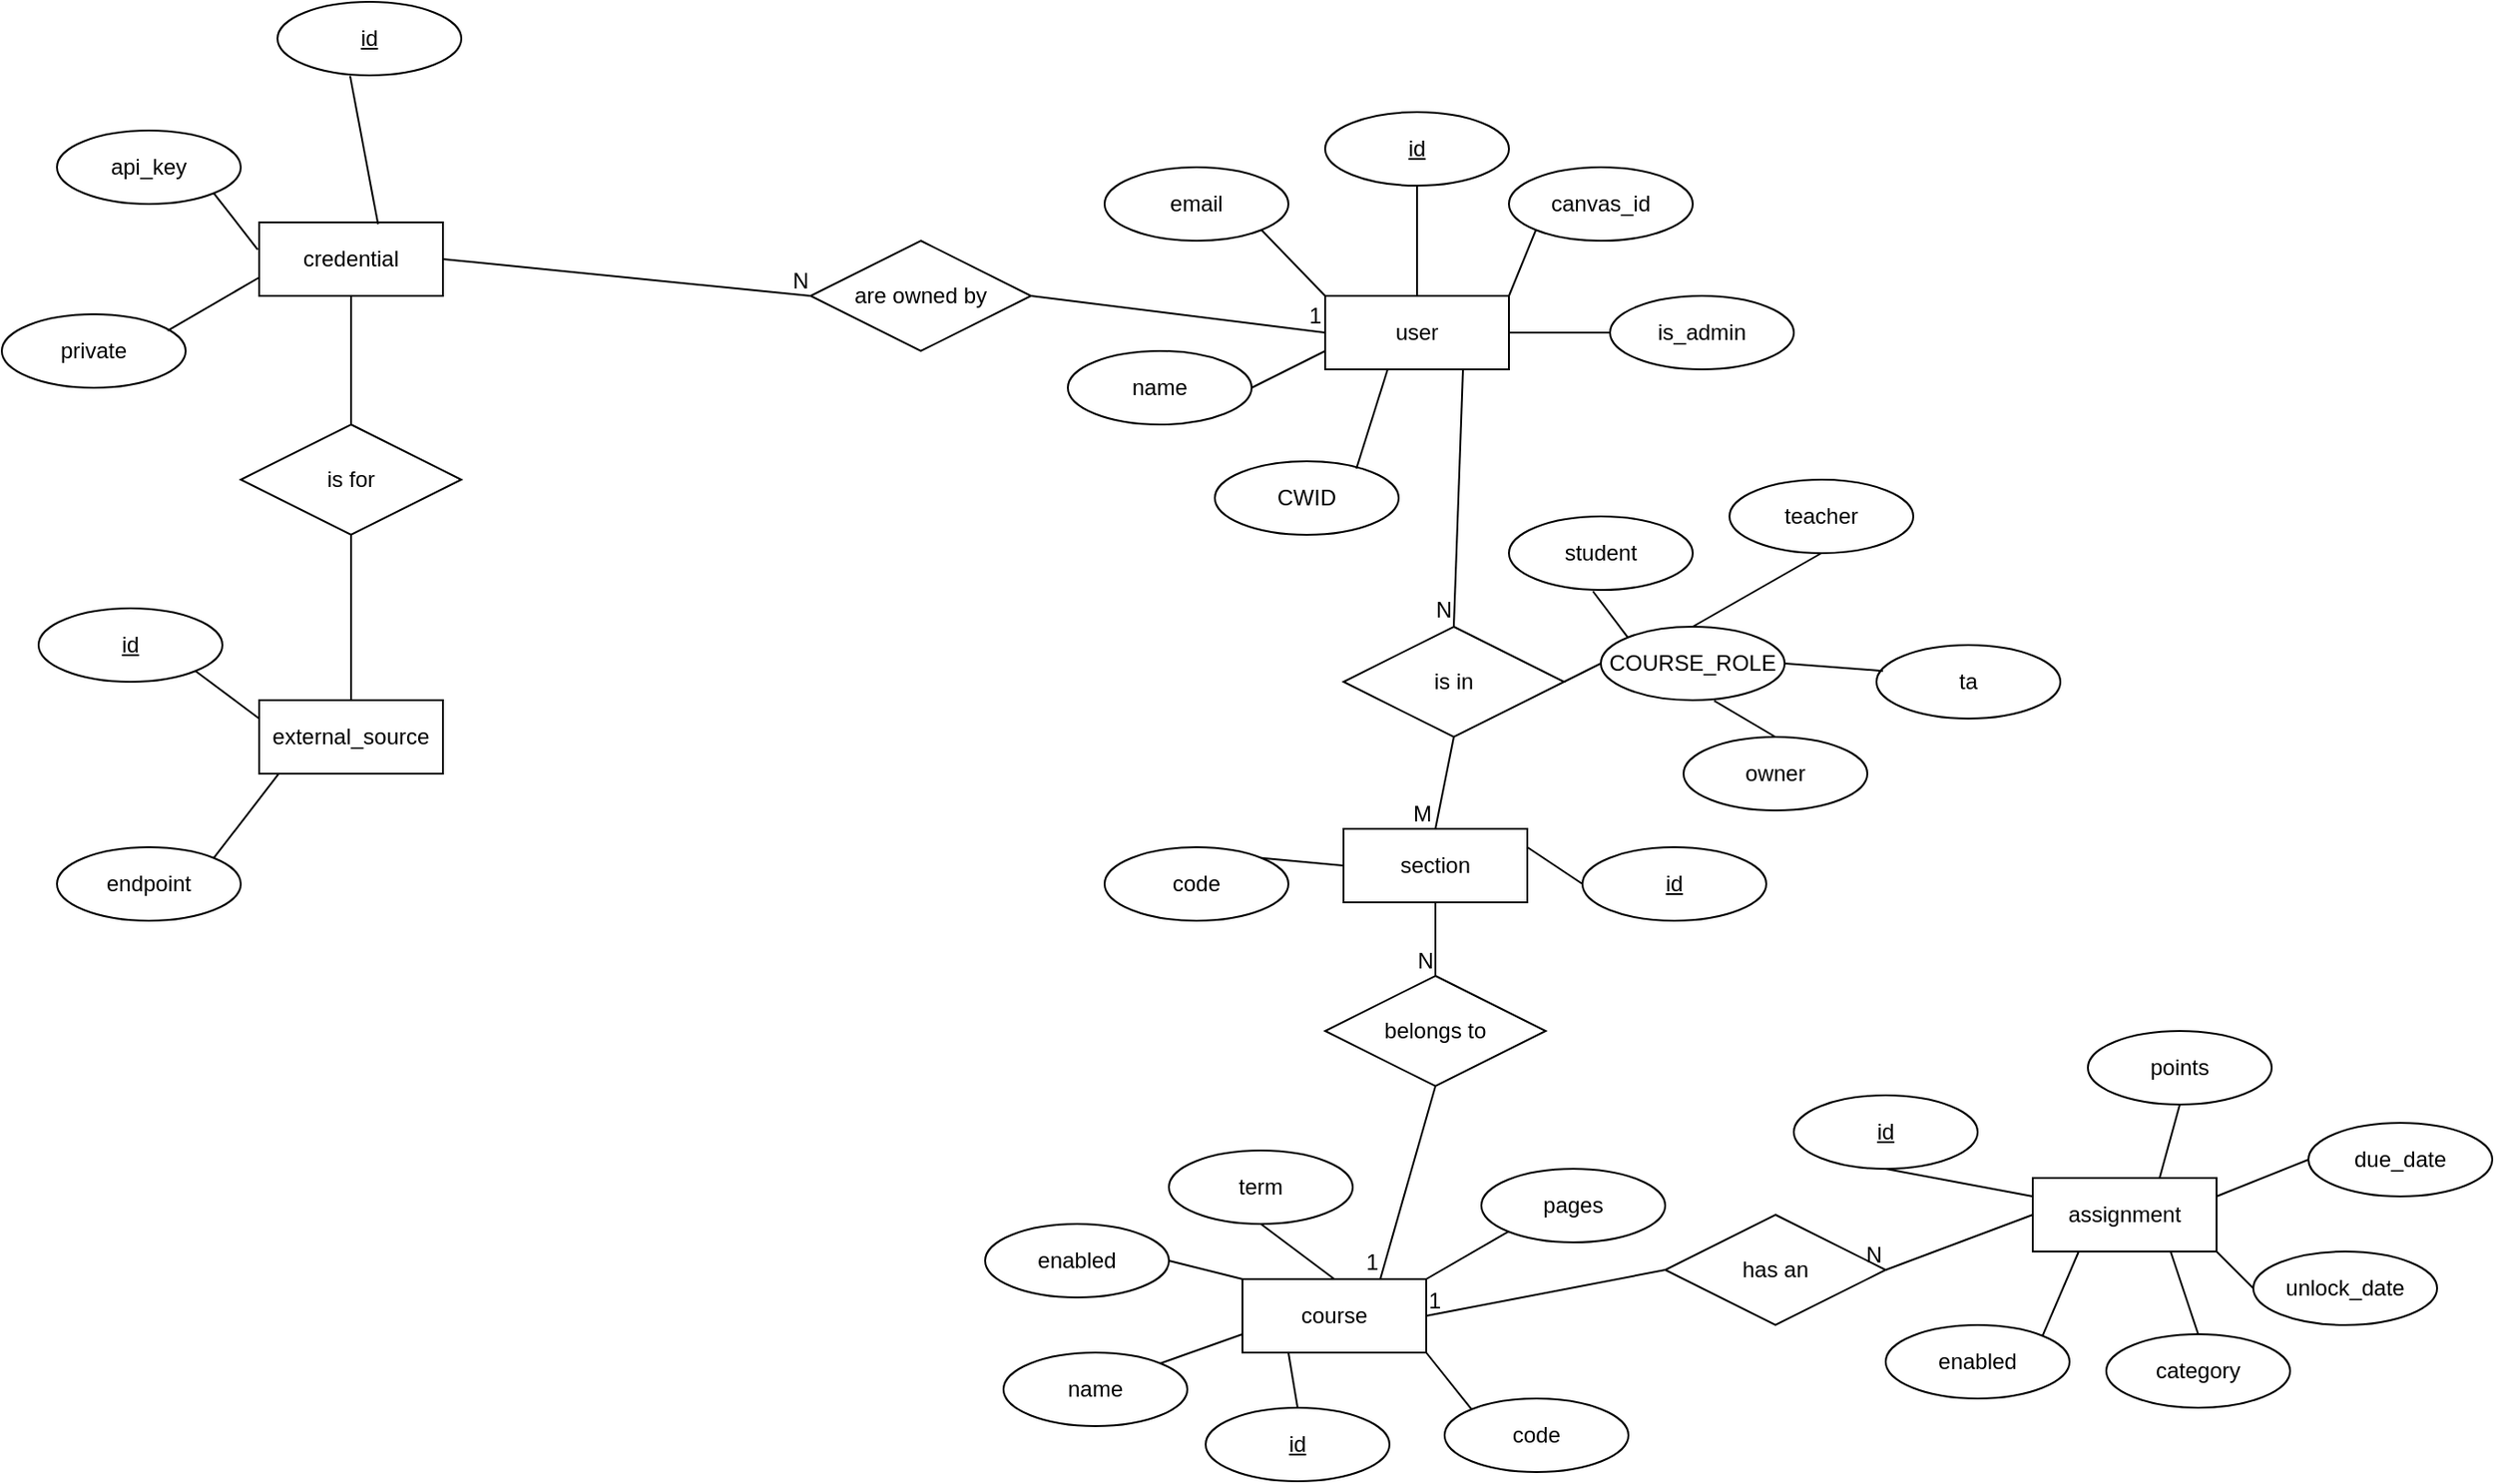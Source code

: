 <mxfile version="26.0.4">
  <diagram id="eYFpVm83hQ1R_b9BKTG2" name="Page-1">
    <mxGraphModel dx="2335" dy="1099" grid="1" gridSize="10" guides="1" tooltips="1" connect="1" arrows="1" fold="1" page="1" pageScale="1" pageWidth="850" pageHeight="1100" math="0" shadow="0">
      <root>
        <mxCell id="0" />
        <mxCell id="1" parent="0" />
        <mxCell id="EEztHnAxB3r4Z0KQlgTi-1" value="user" style="whiteSpace=wrap;html=1;align=center;" parent="1" vertex="1">
          <mxGeometry x="640" y="260" width="100" height="40" as="geometry" />
        </mxCell>
        <mxCell id="EEztHnAxB3r4Z0KQlgTi-2" value="email" style="ellipse;whiteSpace=wrap;html=1;align=center;" parent="1" vertex="1">
          <mxGeometry x="520" y="190" width="100" height="40" as="geometry" />
        </mxCell>
        <mxCell id="EEztHnAxB3r4Z0KQlgTi-3" value="name" style="ellipse;whiteSpace=wrap;html=1;align=center;" parent="1" vertex="1">
          <mxGeometry x="500" y="290" width="100" height="40" as="geometry" />
        </mxCell>
        <mxCell id="EEztHnAxB3r4Z0KQlgTi-4" value="CWID" style="ellipse;whiteSpace=wrap;html=1;align=center;" parent="1" vertex="1">
          <mxGeometry x="580" y="350" width="100" height="40" as="geometry" />
        </mxCell>
        <mxCell id="EEztHnAxB3r4Z0KQlgTi-5" value="canvas_id" style="ellipse;whiteSpace=wrap;html=1;align=center;" parent="1" vertex="1">
          <mxGeometry x="740" y="190" width="100" height="40" as="geometry" />
        </mxCell>
        <mxCell id="EEztHnAxB3r4Z0KQlgTi-6" value="id" style="ellipse;whiteSpace=wrap;html=1;align=center;fontStyle=4;" parent="1" vertex="1">
          <mxGeometry x="640" y="160" width="100" height="40" as="geometry" />
        </mxCell>
        <mxCell id="EEztHnAxB3r4Z0KQlgTi-9" value="" style="endArrow=none;html=1;rounded=0;exitX=0.5;exitY=0;exitDx=0;exitDy=0;entryX=0.5;entryY=1;entryDx=0;entryDy=0;" parent="1" source="EEztHnAxB3r4Z0KQlgTi-1" target="EEztHnAxB3r4Z0KQlgTi-6" edge="1">
          <mxGeometry relative="1" as="geometry">
            <mxPoint x="750" y="330" as="sourcePoint" />
            <mxPoint x="910" y="330" as="targetPoint" />
          </mxGeometry>
        </mxCell>
        <mxCell id="EEztHnAxB3r4Z0KQlgTi-11" value="" style="endArrow=none;html=1;rounded=0;exitX=1;exitY=1;exitDx=0;exitDy=0;entryX=0;entryY=0;entryDx=0;entryDy=0;" parent="1" source="EEztHnAxB3r4Z0KQlgTi-2" target="EEztHnAxB3r4Z0KQlgTi-1" edge="1">
          <mxGeometry relative="1" as="geometry">
            <mxPoint x="750" y="330" as="sourcePoint" />
            <mxPoint x="910" y="330" as="targetPoint" />
          </mxGeometry>
        </mxCell>
        <mxCell id="EEztHnAxB3r4Z0KQlgTi-12" value="" style="endArrow=none;html=1;rounded=0;exitX=1;exitY=0.5;exitDx=0;exitDy=0;entryX=0;entryY=0.75;entryDx=0;entryDy=0;" parent="1" source="EEztHnAxB3r4Z0KQlgTi-3" target="EEztHnAxB3r4Z0KQlgTi-1" edge="1">
          <mxGeometry relative="1" as="geometry">
            <mxPoint x="750" y="330" as="sourcePoint" />
            <mxPoint x="910" y="330" as="targetPoint" />
          </mxGeometry>
        </mxCell>
        <mxCell id="EEztHnAxB3r4Z0KQlgTi-13" value="" style="endArrow=none;html=1;rounded=0;exitX=0.77;exitY=0.1;exitDx=0;exitDy=0;exitPerimeter=0;entryX=0.34;entryY=1;entryDx=0;entryDy=0;entryPerimeter=0;" parent="1" source="EEztHnAxB3r4Z0KQlgTi-4" target="EEztHnAxB3r4Z0KQlgTi-1" edge="1">
          <mxGeometry relative="1" as="geometry">
            <mxPoint x="750" y="330" as="sourcePoint" />
            <mxPoint x="910" y="330" as="targetPoint" />
          </mxGeometry>
        </mxCell>
        <mxCell id="EEztHnAxB3r4Z0KQlgTi-14" value="" style="endArrow=none;html=1;rounded=0;exitX=1;exitY=0;exitDx=0;exitDy=0;entryX=0;entryY=1;entryDx=0;entryDy=0;" parent="1" source="EEztHnAxB3r4Z0KQlgTi-1" target="EEztHnAxB3r4Z0KQlgTi-5" edge="1">
          <mxGeometry relative="1" as="geometry">
            <mxPoint x="750" y="330" as="sourcePoint" />
            <mxPoint x="910" y="330" as="targetPoint" />
          </mxGeometry>
        </mxCell>
        <mxCell id="EEztHnAxB3r4Z0KQlgTi-16" value="credential" style="whiteSpace=wrap;html=1;align=center;" parent="1" vertex="1">
          <mxGeometry x="60" y="220" width="100" height="40" as="geometry" />
        </mxCell>
        <mxCell id="EEztHnAxB3r4Z0KQlgTi-18" value="external_source" style="whiteSpace=wrap;html=1;align=center;" parent="1" vertex="1">
          <mxGeometry x="60" y="480" width="100" height="40" as="geometry" />
        </mxCell>
        <mxCell id="EEztHnAxB3r4Z0KQlgTi-21" value="are owned by" style="shape=rhombus;perimeter=rhombusPerimeter;whiteSpace=wrap;html=1;align=center;" parent="1" vertex="1">
          <mxGeometry x="360" y="230" width="120" height="60" as="geometry" />
        </mxCell>
        <mxCell id="EEztHnAxB3r4Z0KQlgTi-23" value="" style="endArrow=none;html=1;rounded=0;exitX=1;exitY=0.5;exitDx=0;exitDy=0;entryX=0;entryY=0.5;entryDx=0;entryDy=0;" parent="1" source="EEztHnAxB3r4Z0KQlgTi-16" target="EEztHnAxB3r4Z0KQlgTi-21" edge="1">
          <mxGeometry relative="1" as="geometry">
            <mxPoint x="220" y="170" as="sourcePoint" />
            <mxPoint x="380" y="170" as="targetPoint" />
          </mxGeometry>
        </mxCell>
        <mxCell id="EEztHnAxB3r4Z0KQlgTi-24" value="N" style="resizable=0;html=1;whiteSpace=wrap;align=right;verticalAlign=bottom;" parent="EEztHnAxB3r4Z0KQlgTi-23" connectable="0" vertex="1">
          <mxGeometry x="1" relative="1" as="geometry" />
        </mxCell>
        <mxCell id="EEztHnAxB3r4Z0KQlgTi-26" value="id" style="ellipse;whiteSpace=wrap;html=1;align=center;fontStyle=4;" parent="1" vertex="1">
          <mxGeometry x="70" y="100" width="100" height="40" as="geometry" />
        </mxCell>
        <mxCell id="EEztHnAxB3r4Z0KQlgTi-27" value="is for" style="shape=rhombus;perimeter=rhombusPerimeter;whiteSpace=wrap;html=1;align=center;" parent="1" vertex="1">
          <mxGeometry x="50" y="330" width="120" height="60" as="geometry" />
        </mxCell>
        <mxCell id="EEztHnAxB3r4Z0KQlgTi-28" value="" style="endArrow=none;html=1;rounded=0;exitX=0.5;exitY=1;exitDx=0;exitDy=0;entryX=0.5;entryY=0;entryDx=0;entryDy=0;" parent="1" source="EEztHnAxB3r4Z0KQlgTi-16" target="EEztHnAxB3r4Z0KQlgTi-27" edge="1">
          <mxGeometry relative="1" as="geometry">
            <mxPoint x="190" y="180" as="sourcePoint" />
            <mxPoint x="350" y="180" as="targetPoint" />
          </mxGeometry>
        </mxCell>
        <mxCell id="EEztHnAxB3r4Z0KQlgTi-29" value="" style="endArrow=none;html=1;rounded=0;exitX=0.5;exitY=1;exitDx=0;exitDy=0;entryX=0.5;entryY=0;entryDx=0;entryDy=0;" parent="1" source="EEztHnAxB3r4Z0KQlgTi-27" target="EEztHnAxB3r4Z0KQlgTi-18" edge="1">
          <mxGeometry relative="1" as="geometry">
            <mxPoint x="200" y="300" as="sourcePoint" />
            <mxPoint x="360" y="300" as="targetPoint" />
          </mxGeometry>
        </mxCell>
        <mxCell id="EEztHnAxB3r4Z0KQlgTi-30" value="api_key" style="ellipse;whiteSpace=wrap;html=1;align=center;" parent="1" vertex="1">
          <mxGeometry x="-50" y="170" width="100" height="40" as="geometry" />
        </mxCell>
        <mxCell id="EEztHnAxB3r4Z0KQlgTi-31" value="" style="endArrow=none;html=1;rounded=0;exitX=1;exitY=1;exitDx=0;exitDy=0;entryX=-0.008;entryY=0.37;entryDx=0;entryDy=0;entryPerimeter=0;" parent="1" source="EEztHnAxB3r4Z0KQlgTi-30" target="EEztHnAxB3r4Z0KQlgTi-16" edge="1">
          <mxGeometry relative="1" as="geometry">
            <mxPoint x="150" y="309.66" as="sourcePoint" />
            <mxPoint x="310" y="309.66" as="targetPoint" />
          </mxGeometry>
        </mxCell>
        <mxCell id="EEztHnAxB3r4Z0KQlgTi-32" value="" style="endArrow=none;html=1;rounded=0;exitX=0.395;exitY=1.008;exitDx=0;exitDy=0;exitPerimeter=0;entryX=0.647;entryY=0.025;entryDx=0;entryDy=0;entryPerimeter=0;" parent="1" source="EEztHnAxB3r4Z0KQlgTi-26" target="EEztHnAxB3r4Z0KQlgTi-16" edge="1">
          <mxGeometry relative="1" as="geometry">
            <mxPoint x="170" y="309.66" as="sourcePoint" />
            <mxPoint x="330" y="309.66" as="targetPoint" />
          </mxGeometry>
        </mxCell>
        <mxCell id="EEztHnAxB3r4Z0KQlgTi-34" value="private" style="ellipse;whiteSpace=wrap;html=1;align=center;" parent="1" vertex="1">
          <mxGeometry x="-80" y="270" width="100" height="40" as="geometry" />
        </mxCell>
        <mxCell id="EEztHnAxB3r4Z0KQlgTi-35" value="" style="endArrow=none;html=1;rounded=0;exitX=0.902;exitY=0.223;exitDx=0;exitDy=0;exitPerimeter=0;entryX=0;entryY=0.75;entryDx=0;entryDy=0;" parent="1" source="EEztHnAxB3r4Z0KQlgTi-34" target="EEztHnAxB3r4Z0KQlgTi-16" edge="1">
          <mxGeometry relative="1" as="geometry">
            <mxPoint x="-20" y="300" as="sourcePoint" />
            <mxPoint x="140" y="300" as="targetPoint" />
          </mxGeometry>
        </mxCell>
        <mxCell id="EEztHnAxB3r4Z0KQlgTi-37" value="endpoint" style="ellipse;whiteSpace=wrap;html=1;align=center;" parent="1" vertex="1">
          <mxGeometry x="-50" y="560" width="100" height="40" as="geometry" />
        </mxCell>
        <mxCell id="EEztHnAxB3r4Z0KQlgTi-38" value="id" style="ellipse;whiteSpace=wrap;html=1;align=center;fontStyle=4;" parent="1" vertex="1">
          <mxGeometry x="-60" y="430" width="100" height="40" as="geometry" />
        </mxCell>
        <mxCell id="EEztHnAxB3r4Z0KQlgTi-39" value="" style="endArrow=none;html=1;rounded=0;exitX=1;exitY=1;exitDx=0;exitDy=0;entryX=0;entryY=0.25;entryDx=0;entryDy=0;" parent="1" source="EEztHnAxB3r4Z0KQlgTi-38" target="EEztHnAxB3r4Z0KQlgTi-18" edge="1">
          <mxGeometry relative="1" as="geometry">
            <mxPoint x="140" y="560" as="sourcePoint" />
            <mxPoint x="300" y="560" as="targetPoint" />
          </mxGeometry>
        </mxCell>
        <mxCell id="EEztHnAxB3r4Z0KQlgTi-40" value="" style="endArrow=none;html=1;rounded=0;exitX=1;exitY=0;exitDx=0;exitDy=0;entryX=0.109;entryY=0.991;entryDx=0;entryDy=0;entryPerimeter=0;" parent="1" source="EEztHnAxB3r4Z0KQlgTi-37" target="EEztHnAxB3r4Z0KQlgTi-18" edge="1">
          <mxGeometry relative="1" as="geometry">
            <mxPoint x="140" y="549" as="sourcePoint" />
            <mxPoint x="300" y="549" as="targetPoint" />
          </mxGeometry>
        </mxCell>
        <mxCell id="EEztHnAxB3r4Z0KQlgTi-48" value="" style="endArrow=none;html=1;rounded=0;exitX=1;exitY=0.5;exitDx=0;exitDy=0;entryX=0;entryY=0.5;entryDx=0;entryDy=0;" parent="1" source="EEztHnAxB3r4Z0KQlgTi-21" target="EEztHnAxB3r4Z0KQlgTi-1" edge="1">
          <mxGeometry relative="1" as="geometry">
            <mxPoint x="470" y="310" as="sourcePoint" />
            <mxPoint x="630" y="310" as="targetPoint" />
          </mxGeometry>
        </mxCell>
        <mxCell id="EEztHnAxB3r4Z0KQlgTi-49" value="1" style="resizable=0;html=1;whiteSpace=wrap;align=right;verticalAlign=bottom;" parent="EEztHnAxB3r4Z0KQlgTi-48" connectable="0" vertex="1">
          <mxGeometry x="1" relative="1" as="geometry" />
        </mxCell>
        <mxCell id="EEztHnAxB3r4Z0KQlgTi-56" value="course" style="whiteSpace=wrap;html=1;align=center;" parent="1" vertex="1">
          <mxGeometry x="595" y="795" width="100" height="40" as="geometry" />
        </mxCell>
        <mxCell id="EEztHnAxB3r4Z0KQlgTi-59" value="assignment" style="whiteSpace=wrap;html=1;align=center;" parent="1" vertex="1">
          <mxGeometry x="1025" y="740" width="100" height="40" as="geometry" />
        </mxCell>
        <mxCell id="EEztHnAxB3r4Z0KQlgTi-60" value="student" style="ellipse;whiteSpace=wrap;html=1;align=center;" parent="1" vertex="1">
          <mxGeometry x="740" y="380" width="100" height="40" as="geometry" />
        </mxCell>
        <mxCell id="EEztHnAxB3r4Z0KQlgTi-61" value="teacher" style="ellipse;whiteSpace=wrap;html=1;align=center;" parent="1" vertex="1">
          <mxGeometry x="860" y="360" width="100" height="40" as="geometry" />
        </mxCell>
        <mxCell id="EEztHnAxB3r4Z0KQlgTi-62" value="ta" style="ellipse;whiteSpace=wrap;html=1;align=center;" parent="1" vertex="1">
          <mxGeometry x="940" y="450" width="100" height="40" as="geometry" />
        </mxCell>
        <mxCell id="EEztHnAxB3r4Z0KQlgTi-63" value="owner" style="ellipse;whiteSpace=wrap;html=1;align=center;" parent="1" vertex="1">
          <mxGeometry x="835" y="500" width="100" height="40" as="geometry" />
        </mxCell>
        <mxCell id="EEztHnAxB3r4Z0KQlgTi-64" value="" style="endArrow=none;html=1;rounded=0;exitX=0.5;exitY=1;exitDx=0;exitDy=0;entryX=0.5;entryY=0;entryDx=0;entryDy=0;" parent="1" source="EEztHnAxB3r4Z0KQlgTi-61" target="VIrbm8Gnu-DQUpVD6ZqA-4" edge="1">
          <mxGeometry relative="1" as="geometry">
            <mxPoint x="1075" y="400" as="sourcePoint" />
            <mxPoint x="1235" y="400" as="targetPoint" />
          </mxGeometry>
        </mxCell>
        <mxCell id="EEztHnAxB3r4Z0KQlgTi-65" value="" style="endArrow=none;html=1;rounded=0;exitX=0.457;exitY=1.019;exitDx=0;exitDy=0;entryX=0;entryY=0;entryDx=0;entryDy=0;exitPerimeter=0;" parent="1" source="EEztHnAxB3r4Z0KQlgTi-60" target="VIrbm8Gnu-DQUpVD6ZqA-4" edge="1">
          <mxGeometry relative="1" as="geometry">
            <mxPoint x="1075" y="400" as="sourcePoint" />
            <mxPoint x="1235" y="400" as="targetPoint" />
          </mxGeometry>
        </mxCell>
        <mxCell id="EEztHnAxB3r4Z0KQlgTi-66" value="" style="endArrow=none;html=1;rounded=0;exitX=0.035;exitY=0.352;exitDx=0;exitDy=0;entryX=1;entryY=0.5;entryDx=0;entryDy=0;exitPerimeter=0;" parent="1" source="EEztHnAxB3r4Z0KQlgTi-62" target="VIrbm8Gnu-DQUpVD6ZqA-4" edge="1">
          <mxGeometry relative="1" as="geometry">
            <mxPoint x="1075" y="400" as="sourcePoint" />
            <mxPoint x="1235" y="400" as="targetPoint" />
          </mxGeometry>
        </mxCell>
        <mxCell id="EEztHnAxB3r4Z0KQlgTi-67" value="" style="endArrow=none;html=1;rounded=0;exitX=0.617;exitY=1.009;exitDx=0;exitDy=0;entryX=0.5;entryY=0;entryDx=0;entryDy=0;exitPerimeter=0;" parent="1" source="VIrbm8Gnu-DQUpVD6ZqA-4" target="EEztHnAxB3r4Z0KQlgTi-63" edge="1">
          <mxGeometry relative="1" as="geometry">
            <mxPoint x="1180" y="460" as="sourcePoint" />
            <mxPoint x="1340" y="460" as="targetPoint" />
          </mxGeometry>
        </mxCell>
        <mxCell id="RGHL_zfAXRjLZySSxRVd-2" value="enabled" style="ellipse;whiteSpace=wrap;html=1;align=center;" parent="1" vertex="1">
          <mxGeometry x="455" y="765" width="100" height="40" as="geometry" />
        </mxCell>
        <mxCell id="RGHL_zfAXRjLZySSxRVd-3" value="term" style="ellipse;whiteSpace=wrap;html=1;align=center;" parent="1" vertex="1">
          <mxGeometry x="555" y="725" width="100" height="40" as="geometry" />
        </mxCell>
        <mxCell id="RGHL_zfAXRjLZySSxRVd-4" value="code" style="ellipse;whiteSpace=wrap;html=1;align=center;" parent="1" vertex="1">
          <mxGeometry x="705" y="860" width="100" height="40" as="geometry" />
        </mxCell>
        <mxCell id="RGHL_zfAXRjLZySSxRVd-5" value="&lt;u&gt;id&lt;/u&gt;" style="ellipse;whiteSpace=wrap;html=1;align=center;" parent="1" vertex="1">
          <mxGeometry x="575" y="865" width="100" height="40" as="geometry" />
        </mxCell>
        <mxCell id="RGHL_zfAXRjLZySSxRVd-6" value="name" style="ellipse;whiteSpace=wrap;html=1;align=center;" parent="1" vertex="1">
          <mxGeometry x="465" y="835" width="100" height="40" as="geometry" />
        </mxCell>
        <mxCell id="RGHL_zfAXRjLZySSxRVd-7" value="" style="endArrow=none;html=1;rounded=0;exitX=0;exitY=0.75;exitDx=0;exitDy=0;entryX=1;entryY=0;entryDx=0;entryDy=0;" parent="1" source="EEztHnAxB3r4Z0KQlgTi-56" target="RGHL_zfAXRjLZySSxRVd-6" edge="1">
          <mxGeometry relative="1" as="geometry">
            <mxPoint x="280" y="795" as="sourcePoint" />
            <mxPoint x="295" y="835" as="targetPoint" />
          </mxGeometry>
        </mxCell>
        <mxCell id="RGHL_zfAXRjLZySSxRVd-10" value="" style="endArrow=none;html=1;rounded=0;exitX=1;exitY=0.5;exitDx=0;exitDy=0;entryX=0;entryY=0;entryDx=0;entryDy=0;" parent="1" source="RGHL_zfAXRjLZySSxRVd-2" target="EEztHnAxB3r4Z0KQlgTi-56" edge="1">
          <mxGeometry relative="1" as="geometry">
            <mxPoint x="635" y="825" as="sourcePoint" />
            <mxPoint x="555" y="855" as="targetPoint" />
          </mxGeometry>
        </mxCell>
        <mxCell id="RGHL_zfAXRjLZySSxRVd-11" value="" style="endArrow=none;html=1;rounded=0;exitX=0.5;exitY=1;exitDx=0;exitDy=0;entryX=0.5;entryY=0;entryDx=0;entryDy=0;" parent="1" source="RGHL_zfAXRjLZySSxRVd-3" target="EEztHnAxB3r4Z0KQlgTi-56" edge="1">
          <mxGeometry relative="1" as="geometry">
            <mxPoint x="645" y="835" as="sourcePoint" />
            <mxPoint x="565" y="865" as="targetPoint" />
          </mxGeometry>
        </mxCell>
        <mxCell id="RGHL_zfAXRjLZySSxRVd-12" value="" style="endArrow=none;html=1;rounded=0;exitX=0;exitY=0;exitDx=0;exitDy=0;entryX=1;entryY=1;entryDx=0;entryDy=0;" parent="1" source="RGHL_zfAXRjLZySSxRVd-4" target="EEztHnAxB3r4Z0KQlgTi-56" edge="1">
          <mxGeometry relative="1" as="geometry">
            <mxPoint x="725" y="865" as="sourcePoint" />
            <mxPoint x="575" y="875" as="targetPoint" />
          </mxGeometry>
        </mxCell>
        <mxCell id="RGHL_zfAXRjLZySSxRVd-13" value="" style="endArrow=none;html=1;rounded=0;exitX=0.25;exitY=1;exitDx=0;exitDy=0;entryX=0.5;entryY=0;entryDx=0;entryDy=0;" parent="1" source="EEztHnAxB3r4Z0KQlgTi-56" target="RGHL_zfAXRjLZySSxRVd-5" edge="1">
          <mxGeometry relative="1" as="geometry">
            <mxPoint x="665" y="855" as="sourcePoint" />
            <mxPoint x="585" y="885" as="targetPoint" />
          </mxGeometry>
        </mxCell>
        <mxCell id="RGHL_zfAXRjLZySSxRVd-15" value="&lt;u&gt;id&lt;/u&gt;" style="ellipse;whiteSpace=wrap;html=1;align=center;" parent="1" vertex="1">
          <mxGeometry x="895" y="695" width="100" height="40" as="geometry" />
        </mxCell>
        <mxCell id="RGHL_zfAXRjLZySSxRVd-16" value="due_date" style="ellipse;whiteSpace=wrap;html=1;align=center;" parent="1" vertex="1">
          <mxGeometry x="1175" y="710" width="100" height="40" as="geometry" />
        </mxCell>
        <mxCell id="RGHL_zfAXRjLZySSxRVd-17" value="category" style="ellipse;whiteSpace=wrap;html=1;align=center;" parent="1" vertex="1">
          <mxGeometry x="1065" y="825" width="100" height="40" as="geometry" />
        </mxCell>
        <mxCell id="RGHL_zfAXRjLZySSxRVd-18" value="unlock_date" style="ellipse;whiteSpace=wrap;html=1;align=center;" parent="1" vertex="1">
          <mxGeometry x="1145" y="780" width="100" height="40" as="geometry" />
        </mxCell>
        <mxCell id="RGHL_zfAXRjLZySSxRVd-19" value="points" style="ellipse;whiteSpace=wrap;html=1;align=center;" parent="1" vertex="1">
          <mxGeometry x="1055" y="660" width="100" height="40" as="geometry" />
        </mxCell>
        <mxCell id="RGHL_zfAXRjLZySSxRVd-21" value="" style="endArrow=none;html=1;rounded=0;exitX=0.75;exitY=1;exitDx=0;exitDy=0;entryX=0.5;entryY=0;entryDx=0;entryDy=0;" parent="1" source="EEztHnAxB3r4Z0KQlgTi-59" target="RGHL_zfAXRjLZySSxRVd-17" edge="1">
          <mxGeometry relative="1" as="geometry">
            <mxPoint x="855" y="950" as="sourcePoint" />
            <mxPoint x="825" y="950" as="targetPoint" />
          </mxGeometry>
        </mxCell>
        <mxCell id="RGHL_zfAXRjLZySSxRVd-22" value="" style="endArrow=none;html=1;rounded=0;exitX=0;exitY=0.25;exitDx=0;exitDy=0;entryX=0.5;entryY=1;entryDx=0;entryDy=0;" parent="1" source="EEztHnAxB3r4Z0KQlgTi-59" target="RGHL_zfAXRjLZySSxRVd-15" edge="1">
          <mxGeometry relative="1" as="geometry">
            <mxPoint x="745" y="920" as="sourcePoint" />
            <mxPoint x="715" y="920" as="targetPoint" />
          </mxGeometry>
        </mxCell>
        <mxCell id="RGHL_zfAXRjLZySSxRVd-23" value="" style="endArrow=none;html=1;rounded=0;exitX=0.69;exitY=0;exitDx=0;exitDy=0;entryX=0.5;entryY=1;entryDx=0;entryDy=0;exitPerimeter=0;" parent="1" source="EEztHnAxB3r4Z0KQlgTi-59" target="RGHL_zfAXRjLZySSxRVd-19" edge="1">
          <mxGeometry relative="1" as="geometry">
            <mxPoint x="875" y="970" as="sourcePoint" />
            <mxPoint x="845" y="970" as="targetPoint" />
          </mxGeometry>
        </mxCell>
        <mxCell id="RGHL_zfAXRjLZySSxRVd-24" value="" style="endArrow=none;html=1;rounded=0;exitX=0;exitY=0.5;exitDx=0;exitDy=0;entryX=1;entryY=0.25;entryDx=0;entryDy=0;" parent="1" source="RGHL_zfAXRjLZySSxRVd-16" target="EEztHnAxB3r4Z0KQlgTi-59" edge="1">
          <mxGeometry relative="1" as="geometry">
            <mxPoint x="885" y="980" as="sourcePoint" />
            <mxPoint x="1135" y="910" as="targetPoint" />
          </mxGeometry>
        </mxCell>
        <mxCell id="RGHL_zfAXRjLZySSxRVd-25" value="" style="endArrow=none;html=1;rounded=0;exitX=0;exitY=0.5;exitDx=0;exitDy=0;entryX=1;entryY=1;entryDx=0;entryDy=0;" parent="1" source="RGHL_zfAXRjLZySSxRVd-18" target="EEztHnAxB3r4Z0KQlgTi-59" edge="1">
          <mxGeometry relative="1" as="geometry">
            <mxPoint x="895" y="990" as="sourcePoint" />
            <mxPoint x="865" y="990" as="targetPoint" />
          </mxGeometry>
        </mxCell>
        <mxCell id="RGHL_zfAXRjLZySSxRVd-28" value="pages" style="ellipse;whiteSpace=wrap;html=1;align=center;" parent="1" vertex="1">
          <mxGeometry x="725" y="735" width="100" height="40" as="geometry" />
        </mxCell>
        <mxCell id="RGHL_zfAXRjLZySSxRVd-29" value="" style="endArrow=none;html=1;rounded=0;exitX=0;exitY=1;exitDx=0;exitDy=0;entryX=1;entryY=0;entryDx=0;entryDy=0;" parent="1" source="RGHL_zfAXRjLZySSxRVd-28" target="EEztHnAxB3r4Z0KQlgTi-56" edge="1">
          <mxGeometry relative="1" as="geometry">
            <mxPoint x="735" y="805" as="sourcePoint" />
            <mxPoint x="685" y="800" as="targetPoint" />
          </mxGeometry>
        </mxCell>
        <mxCell id="RGHL_zfAXRjLZySSxRVd-30" value="has an" style="shape=rhombus;perimeter=rhombusPerimeter;whiteSpace=wrap;html=1;align=center;" parent="1" vertex="1">
          <mxGeometry x="825" y="760" width="120" height="60" as="geometry" />
        </mxCell>
        <mxCell id="RGHL_zfAXRjLZySSxRVd-31" value="" style="endArrow=none;html=1;rounded=0;entryX=1;entryY=0.5;entryDx=0;entryDy=0;exitX=0;exitY=0.5;exitDx=0;exitDy=0;" parent="1" source="RGHL_zfAXRjLZySSxRVd-30" target="EEztHnAxB3r4Z0KQlgTi-56" edge="1">
          <mxGeometry relative="1" as="geometry">
            <mxPoint x="605" y="630" as="sourcePoint" />
            <mxPoint x="685" y="740" as="targetPoint" />
          </mxGeometry>
        </mxCell>
        <mxCell id="RGHL_zfAXRjLZySSxRVd-32" value="1" style="resizable=0;html=1;whiteSpace=wrap;align=right;verticalAlign=bottom;" parent="RGHL_zfAXRjLZySSxRVd-31" connectable="0" vertex="1">
          <mxGeometry x="1" relative="1" as="geometry">
            <mxPoint x="10" as="offset" />
          </mxGeometry>
        </mxCell>
        <mxCell id="RGHL_zfAXRjLZySSxRVd-33" value="" style="endArrow=none;html=1;rounded=0;entryX=1;entryY=0.5;entryDx=0;entryDy=0;exitX=0;exitY=0.5;exitDx=0;exitDy=0;" parent="1" source="EEztHnAxB3r4Z0KQlgTi-59" target="RGHL_zfAXRjLZySSxRVd-30" edge="1">
          <mxGeometry relative="1" as="geometry">
            <mxPoint x="995" y="790" as="sourcePoint" />
            <mxPoint x="805" y="710" as="targetPoint" />
          </mxGeometry>
        </mxCell>
        <mxCell id="RGHL_zfAXRjLZySSxRVd-34" value="N" style="resizable=0;html=1;whiteSpace=wrap;align=right;verticalAlign=bottom;" parent="RGHL_zfAXRjLZySSxRVd-33" connectable="0" vertex="1">
          <mxGeometry x="1" relative="1" as="geometry" />
        </mxCell>
        <mxCell id="RGHL_zfAXRjLZySSxRVd-35" value="enabled" style="ellipse;whiteSpace=wrap;html=1;align=center;" parent="1" vertex="1">
          <mxGeometry x="945" y="820" width="100" height="40" as="geometry" />
        </mxCell>
        <mxCell id="RGHL_zfAXRjLZySSxRVd-36" value="" style="endArrow=none;html=1;rounded=0;entryX=1;entryY=0;entryDx=0;entryDy=0;exitX=0.25;exitY=1;exitDx=0;exitDy=0;" parent="1" source="EEztHnAxB3r4Z0KQlgTi-59" target="RGHL_zfAXRjLZySSxRVd-35" edge="1">
          <mxGeometry relative="1" as="geometry">
            <mxPoint x="915" y="910" as="sourcePoint" />
            <mxPoint x="1075" y="910" as="targetPoint" />
          </mxGeometry>
        </mxCell>
        <mxCell id="RGHL_zfAXRjLZySSxRVd-37" value="is in" style="shape=rhombus;perimeter=rhombusPerimeter;whiteSpace=wrap;html=1;align=center;" parent="1" vertex="1">
          <mxGeometry x="650" y="440" width="120" height="60" as="geometry" />
        </mxCell>
        <mxCell id="RGHL_zfAXRjLZySSxRVd-38" value="" style="endArrow=none;html=1;rounded=0;exitX=0.75;exitY=1;exitDx=0;exitDy=0;entryX=0.5;entryY=0;entryDx=0;entryDy=0;" parent="1" source="EEztHnAxB3r4Z0KQlgTi-1" target="RGHL_zfAXRjLZySSxRVd-37" edge="1">
          <mxGeometry relative="1" as="geometry">
            <mxPoint x="680" y="370" as="sourcePoint" />
            <mxPoint x="880" y="390" as="targetPoint" />
          </mxGeometry>
        </mxCell>
        <mxCell id="RGHL_zfAXRjLZySSxRVd-39" value="N" style="resizable=0;html=1;whiteSpace=wrap;align=right;verticalAlign=bottom;" parent="RGHL_zfAXRjLZySSxRVd-38" connectable="0" vertex="1">
          <mxGeometry x="1" relative="1" as="geometry" />
        </mxCell>
        <mxCell id="VIrbm8Gnu-DQUpVD6ZqA-1" value="" style="endArrow=none;html=1;rounded=0;entryX=0.5;entryY=0;entryDx=0;entryDy=0;exitX=0.5;exitY=1;exitDx=0;exitDy=0;" parent="1" source="RGHL_zfAXRjLZySSxRVd-37" target="VIrbm8Gnu-DQUpVD6ZqA-3" edge="1">
          <mxGeometry relative="1" as="geometry">
            <mxPoint x="530" y="530" as="sourcePoint" />
            <mxPoint x="690" y="530" as="targetPoint" />
          </mxGeometry>
        </mxCell>
        <mxCell id="VIrbm8Gnu-DQUpVD6ZqA-2" value="M" style="resizable=0;html=1;whiteSpace=wrap;align=right;verticalAlign=bottom;" parent="VIrbm8Gnu-DQUpVD6ZqA-1" connectable="0" vertex="1">
          <mxGeometry x="1" relative="1" as="geometry" />
        </mxCell>
        <mxCell id="VIrbm8Gnu-DQUpVD6ZqA-3" value="section" style="whiteSpace=wrap;html=1;align=center;" parent="1" vertex="1">
          <mxGeometry x="650" y="550" width="100" height="40" as="geometry" />
        </mxCell>
        <mxCell id="VIrbm8Gnu-DQUpVD6ZqA-4" value="COURSE_ROLE" style="ellipse;whiteSpace=wrap;html=1;align=center;" parent="1" vertex="1">
          <mxGeometry x="790" y="440" width="100" height="40" as="geometry" />
        </mxCell>
        <mxCell id="VIrbm8Gnu-DQUpVD6ZqA-7" value="" style="endArrow=none;html=1;rounded=0;entryX=0;entryY=0.5;entryDx=0;entryDy=0;exitX=1;exitY=0.5;exitDx=0;exitDy=0;" parent="1" source="RGHL_zfAXRjLZySSxRVd-37" target="VIrbm8Gnu-DQUpVD6ZqA-4" edge="1">
          <mxGeometry relative="1" as="geometry">
            <mxPoint x="770" y="510" as="sourcePoint" />
            <mxPoint x="930" y="510" as="targetPoint" />
          </mxGeometry>
        </mxCell>
        <mxCell id="VIrbm8Gnu-DQUpVD6ZqA-8" value="belongs to" style="shape=rhombus;perimeter=rhombusPerimeter;whiteSpace=wrap;html=1;align=center;" parent="1" vertex="1">
          <mxGeometry x="640" y="630" width="120" height="60" as="geometry" />
        </mxCell>
        <mxCell id="VIrbm8Gnu-DQUpVD6ZqA-9" value="" style="endArrow=none;html=1;rounded=0;exitX=0.5;exitY=1;exitDx=0;exitDy=0;entryX=0.5;entryY=0;entryDx=0;entryDy=0;" parent="1" source="VIrbm8Gnu-DQUpVD6ZqA-3" target="VIrbm8Gnu-DQUpVD6ZqA-8" edge="1">
          <mxGeometry relative="1" as="geometry">
            <mxPoint x="690" y="600" as="sourcePoint" />
            <mxPoint x="850" y="600" as="targetPoint" />
          </mxGeometry>
        </mxCell>
        <mxCell id="VIrbm8Gnu-DQUpVD6ZqA-10" value="N" style="resizable=0;html=1;whiteSpace=wrap;align=right;verticalAlign=bottom;" parent="VIrbm8Gnu-DQUpVD6ZqA-9" connectable="0" vertex="1">
          <mxGeometry x="1" relative="1" as="geometry" />
        </mxCell>
        <mxCell id="VIrbm8Gnu-DQUpVD6ZqA-12" value="" style="endArrow=none;html=1;rounded=0;entryX=0.75;entryY=0;entryDx=0;entryDy=0;exitX=0.5;exitY=1;exitDx=0;exitDy=0;" parent="1" source="VIrbm8Gnu-DQUpVD6ZqA-8" target="EEztHnAxB3r4Z0KQlgTi-56" edge="1">
          <mxGeometry relative="1" as="geometry">
            <mxPoint x="690" y="600" as="sourcePoint" />
            <mxPoint x="850" y="600" as="targetPoint" />
          </mxGeometry>
        </mxCell>
        <mxCell id="VIrbm8Gnu-DQUpVD6ZqA-13" value="1" style="resizable=0;html=1;whiteSpace=wrap;align=right;verticalAlign=bottom;" parent="VIrbm8Gnu-DQUpVD6ZqA-12" connectable="0" vertex="1">
          <mxGeometry x="1" relative="1" as="geometry" />
        </mxCell>
        <mxCell id="VIrbm8Gnu-DQUpVD6ZqA-14" value="&lt;u&gt;id&lt;/u&gt;" style="ellipse;whiteSpace=wrap;html=1;align=center;" parent="1" vertex="1">
          <mxGeometry x="780" y="560" width="100" height="40" as="geometry" />
        </mxCell>
        <mxCell id="VIrbm8Gnu-DQUpVD6ZqA-15" value="" style="endArrow=none;html=1;rounded=0;entryX=0;entryY=0.5;entryDx=0;entryDy=0;exitX=1;exitY=0.25;exitDx=0;exitDy=0;" parent="1" source="VIrbm8Gnu-DQUpVD6ZqA-3" target="VIrbm8Gnu-DQUpVD6ZqA-14" edge="1">
          <mxGeometry relative="1" as="geometry">
            <mxPoint x="780" y="480" as="sourcePoint" />
            <mxPoint x="800" y="470" as="targetPoint" />
          </mxGeometry>
        </mxCell>
        <mxCell id="VIrbm8Gnu-DQUpVD6ZqA-17" value="code" style="ellipse;whiteSpace=wrap;html=1;align=center;" parent="1" vertex="1">
          <mxGeometry x="520" y="560" width="100" height="40" as="geometry" />
        </mxCell>
        <mxCell id="VIrbm8Gnu-DQUpVD6ZqA-18" value="" style="endArrow=none;html=1;rounded=0;exitX=1;exitY=0;exitDx=0;exitDy=0;entryX=0;entryY=0.5;entryDx=0;entryDy=0;" parent="1" source="VIrbm8Gnu-DQUpVD6ZqA-17" target="VIrbm8Gnu-DQUpVD6ZqA-3" edge="1">
          <mxGeometry relative="1" as="geometry">
            <mxPoint x="690" y="600" as="sourcePoint" />
            <mxPoint x="630" y="530" as="targetPoint" />
          </mxGeometry>
        </mxCell>
        <mxCell id="5kPjIpwpttLX2j_gAeBo-1" value="is_admin" style="ellipse;whiteSpace=wrap;html=1;align=center;" vertex="1" parent="1">
          <mxGeometry x="795" y="260" width="100" height="40" as="geometry" />
        </mxCell>
        <mxCell id="5kPjIpwpttLX2j_gAeBo-2" value="" style="endArrow=none;html=1;rounded=0;exitX=1;exitY=0.5;exitDx=0;exitDy=0;entryX=0;entryY=0.5;entryDx=0;entryDy=0;" edge="1" parent="1" source="EEztHnAxB3r4Z0KQlgTi-1" target="5kPjIpwpttLX2j_gAeBo-1">
          <mxGeometry relative="1" as="geometry">
            <mxPoint x="740" y="230" as="sourcePoint" />
            <mxPoint x="900" y="230" as="targetPoint" />
          </mxGeometry>
        </mxCell>
      </root>
    </mxGraphModel>
  </diagram>
</mxfile>
